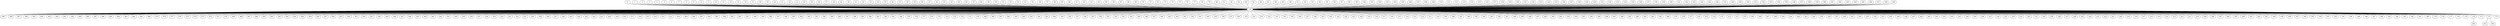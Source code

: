 graph Geo_500_r7_BFS {
170;
0;
1;
2;
3;
4;
5;
6;
7;
8;
9;
10;
11;
12;
13;
14;
15;
16;
17;
18;
19;
20;
21;
22;
23;
24;
25;
26;
27;
28;
29;
30;
31;
32;
33;
34;
35;
36;
37;
38;
39;
40;
41;
42;
43;
44;
45;
46;
47;
48;
49;
50;
51;
52;
53;
54;
55;
56;
57;
58;
59;
60;
61;
62;
63;
64;
65;
66;
67;
68;
69;
70;
71;
72;
73;
74;
75;
76;
77;
78;
79;
80;
81;
82;
83;
84;
85;
86;
87;
88;
89;
90;
91;
92;
93;
94;
95;
96;
97;
98;
99;
100;
101;
102;
103;
104;
105;
106;
107;
108;
109;
110;
111;
112;
113;
114;
115;
116;
117;
118;
119;
120;
121;
122;
123;
124;
125;
126;
127;
128;
129;
130;
131;
132;
133;
134;
135;
136;
137;
138;
139;
140;
141;
142;
143;
144;
145;
146;
147;
148;
149;
150;
151;
152;
153;
154;
155;
156;
157;
158;
159;
160;
161;
162;
163;
164;
165;
166;
167;
168;
169;
499;
498;
497;
496;
495;
494;
493;
492;
491;
490;
489;
488;
487;
486;
485;
484;
483;
482;
481;
480;
479;
478;
477;
476;
475;
474;
473;
472;
471;
470;
469;
468;
467;
466;
465;
464;
463;
462;
461;
460;
459;
458;
457;
456;
455;
454;
453;
452;
451;
450;
449;
448;
447;
446;
445;
444;
443;
442;
441;
440;
439;
438;
437;
436;
435;
434;
433;
432;
431;
430;
429;
428;
427;
426;
425;
424;
423;
422;
421;
420;
419;
418;
417;
416;
415;
414;
412;
411;
410;
409;
408;
407;
406;
405;
404;
403;
402;
401;
400;
399;
398;
397;
396;
395;
394;
392;
391;
390;
389;
388;
387;
386;
385;
384;
383;
382;
381;
380;
379;
378;
377;
376;
375;
374;
373;
372;
371;
370;
369;
368;
367;
366;
365;
364;
363;
362;
361;
360;
359;
358;
357;
356;
355;
354;
353;
352;
351;
350;
349;
348;
347;
346;
345;
344;
343;
342;
341;
340;
339;
338;
337;
336;
335;
334;
333;
332;
331;
330;
329;
328;
327;
326;
325;
324;
323;
322;
321;
320;
319;
318;
317;
316;
315;
314;
313;
312;
311;
310;
309;
308;
307;
306;
305;
304;
303;
302;
301;
300;
299;
298;
297;
296;
295;
294;
293;
292;
291;
290;
289;
288;
287;
286;
285;
284;
283;
282;
281;
280;
279;
278;
277;
276;
275;
274;
273;
272;
271;
270;
269;
268;
267;
266;
264;
263;
262;
261;
260;
259;
258;
257;
256;
255;
254;
253;
252;
251;
250;
249;
248;
247;
246;
245;
244;
243;
242;
241;
240;
239;
238;
237;
236;
235;
234;
233;
232;
231;
230;
229;
228;
227;
226;
225;
224;
223;
222;
221;
220;
219;
218;
217;
216;
215;
214;
213;
212;
211;
210;
209;
208;
207;
206;
205;
204;
203;
202;
201;
200;
199;
198;
197;
196;
195;
194;
193;
192;
191;
190;
189;
188;
187;
186;
185;
184;
183;
182;
181;
180;
179;
178;
177;
176;
175;
174;
173;
172;
171;
413;
393;
265;
0 -- 170;
1 -- 170;
2 -- 170;
3 -- 170;
4 -- 170;
5 -- 170;
6 -- 170;
7 -- 170;
8 -- 170;
9 -- 170;
10 -- 170;
11 -- 170;
12 -- 170;
13 -- 170;
14 -- 170;
15 -- 170;
16 -- 170;
17 -- 170;
18 -- 170;
19 -- 170;
20 -- 170;
21 -- 170;
22 -- 170;
23 -- 170;
24 -- 170;
25 -- 170;
26 -- 170;
27 -- 170;
28 -- 170;
29 -- 170;
30 -- 170;
31 -- 170;
32 -- 170;
33 -- 170;
34 -- 170;
35 -- 170;
36 -- 170;
37 -- 170;
38 -- 170;
39 -- 170;
40 -- 170;
41 -- 170;
42 -- 170;
43 -- 170;
44 -- 170;
45 -- 170;
46 -- 170;
47 -- 170;
48 -- 170;
49 -- 170;
50 -- 170;
51 -- 170;
52 -- 170;
53 -- 170;
54 -- 170;
55 -- 170;
56 -- 170;
57 -- 170;
58 -- 170;
59 -- 170;
60 -- 170;
61 -- 170;
62 -- 170;
63 -- 170;
64 -- 170;
65 -- 170;
66 -- 170;
67 -- 170;
68 -- 170;
69 -- 170;
70 -- 170;
71 -- 170;
72 -- 170;
73 -- 170;
74 -- 170;
75 -- 170;
76 -- 170;
77 -- 170;
78 -- 170;
79 -- 170;
80 -- 170;
81 -- 170;
82 -- 170;
83 -- 170;
84 -- 170;
85 -- 170;
86 -- 170;
87 -- 170;
88 -- 170;
89 -- 170;
90 -- 170;
91 -- 170;
92 -- 170;
93 -- 170;
94 -- 170;
95 -- 170;
96 -- 170;
97 -- 170;
98 -- 170;
99 -- 170;
100 -- 170;
101 -- 170;
102 -- 170;
103 -- 170;
104 -- 170;
105 -- 170;
106 -- 170;
107 -- 170;
108 -- 170;
109 -- 170;
110 -- 170;
111 -- 170;
112 -- 170;
113 -- 170;
114 -- 170;
115 -- 170;
116 -- 170;
117 -- 170;
118 -- 170;
119 -- 170;
120 -- 170;
121 -- 170;
122 -- 170;
123 -- 170;
124 -- 170;
125 -- 170;
126 -- 170;
127 -- 170;
128 -- 170;
129 -- 170;
130 -- 170;
131 -- 170;
132 -- 170;
133 -- 170;
134 -- 170;
135 -- 170;
136 -- 170;
137 -- 170;
138 -- 170;
139 -- 170;
140 -- 170;
141 -- 170;
142 -- 170;
143 -- 170;
144 -- 170;
145 -- 170;
146 -- 170;
147 -- 170;
148 -- 170;
149 -- 170;
150 -- 170;
151 -- 170;
152 -- 170;
153 -- 170;
154 -- 170;
155 -- 170;
156 -- 170;
157 -- 170;
158 -- 170;
159 -- 170;
160 -- 170;
161 -- 170;
162 -- 170;
163 -- 170;
164 -- 170;
165 -- 170;
166 -- 170;
167 -- 170;
168 -- 170;
169 -- 170;
170 -- 499;
170 -- 498;
170 -- 497;
170 -- 496;
170 -- 495;
170 -- 494;
170 -- 493;
170 -- 492;
170 -- 491;
170 -- 490;
170 -- 489;
170 -- 488;
170 -- 487;
170 -- 486;
170 -- 485;
170 -- 484;
170 -- 483;
170 -- 482;
170 -- 481;
170 -- 480;
170 -- 479;
170 -- 478;
170 -- 477;
170 -- 476;
170 -- 475;
170 -- 474;
170 -- 473;
170 -- 472;
170 -- 471;
170 -- 470;
170 -- 469;
170 -- 468;
170 -- 467;
170 -- 466;
170 -- 465;
170 -- 464;
170 -- 463;
170 -- 462;
170 -- 461;
170 -- 460;
170 -- 459;
170 -- 458;
170 -- 457;
170 -- 456;
170 -- 455;
170 -- 454;
170 -- 453;
170 -- 452;
170 -- 451;
170 -- 450;
170 -- 449;
170 -- 448;
170 -- 447;
170 -- 446;
170 -- 445;
170 -- 444;
170 -- 443;
170 -- 442;
170 -- 441;
170 -- 440;
170 -- 439;
170 -- 438;
170 -- 437;
170 -- 436;
170 -- 435;
170 -- 434;
170 -- 433;
170 -- 432;
170 -- 431;
170 -- 430;
170 -- 429;
170 -- 428;
170 -- 427;
170 -- 426;
170 -- 425;
170 -- 424;
170 -- 423;
170 -- 422;
170 -- 421;
170 -- 420;
170 -- 419;
170 -- 418;
170 -- 417;
170 -- 416;
170 -- 415;
170 -- 414;
170 -- 412;
170 -- 411;
170 -- 410;
170 -- 409;
170 -- 408;
170 -- 407;
170 -- 406;
170 -- 405;
170 -- 404;
170 -- 403;
170 -- 402;
170 -- 401;
170 -- 400;
170 -- 399;
170 -- 398;
170 -- 397;
170 -- 396;
170 -- 395;
170 -- 394;
170 -- 392;
170 -- 391;
170 -- 390;
170 -- 389;
170 -- 388;
170 -- 387;
170 -- 386;
170 -- 385;
170 -- 384;
170 -- 383;
170 -- 382;
170 -- 381;
170 -- 380;
170 -- 379;
170 -- 378;
170 -- 377;
170 -- 376;
170 -- 375;
170 -- 374;
170 -- 373;
170 -- 372;
170 -- 371;
170 -- 370;
170 -- 369;
170 -- 368;
170 -- 367;
170 -- 366;
170 -- 365;
170 -- 364;
170 -- 363;
170 -- 362;
170 -- 361;
170 -- 360;
170 -- 359;
170 -- 358;
170 -- 357;
170 -- 356;
170 -- 355;
170 -- 354;
170 -- 353;
170 -- 352;
170 -- 351;
170 -- 350;
170 -- 349;
170 -- 348;
170 -- 347;
170 -- 346;
170 -- 345;
170 -- 344;
170 -- 343;
170 -- 342;
170 -- 341;
170 -- 340;
170 -- 339;
170 -- 338;
170 -- 337;
170 -- 336;
170 -- 335;
170 -- 334;
170 -- 333;
170 -- 332;
170 -- 331;
170 -- 330;
170 -- 329;
170 -- 328;
170 -- 327;
170 -- 326;
170 -- 325;
170 -- 324;
170 -- 323;
170 -- 322;
170 -- 321;
170 -- 320;
170 -- 319;
170 -- 318;
170 -- 317;
170 -- 316;
170 -- 315;
170 -- 314;
170 -- 313;
170 -- 312;
170 -- 311;
170 -- 310;
170 -- 309;
170 -- 308;
170 -- 307;
170 -- 306;
170 -- 305;
170 -- 304;
170 -- 303;
170 -- 302;
170 -- 301;
170 -- 300;
170 -- 299;
170 -- 298;
170 -- 297;
170 -- 296;
170 -- 295;
170 -- 294;
170 -- 293;
170 -- 292;
170 -- 291;
170 -- 290;
170 -- 289;
170 -- 288;
170 -- 287;
170 -- 286;
170 -- 285;
170 -- 284;
170 -- 283;
170 -- 282;
170 -- 281;
170 -- 280;
170 -- 279;
170 -- 278;
170 -- 277;
170 -- 276;
170 -- 275;
170 -- 274;
170 -- 273;
170 -- 272;
170 -- 271;
170 -- 270;
170 -- 269;
170 -- 268;
170 -- 267;
170 -- 266;
170 -- 264;
170 -- 263;
170 -- 262;
170 -- 261;
170 -- 260;
170 -- 259;
170 -- 258;
170 -- 257;
170 -- 256;
170 -- 255;
170 -- 254;
170 -- 253;
170 -- 252;
170 -- 251;
170 -- 250;
170 -- 249;
170 -- 248;
170 -- 247;
170 -- 246;
170 -- 245;
170 -- 244;
170 -- 243;
170 -- 242;
170 -- 241;
170 -- 240;
170 -- 239;
170 -- 238;
170 -- 237;
170 -- 236;
170 -- 235;
170 -- 234;
170 -- 233;
170 -- 232;
170 -- 231;
170 -- 230;
170 -- 229;
170 -- 228;
170 -- 227;
170 -- 226;
170 -- 225;
170 -- 224;
170 -- 223;
170 -- 222;
170 -- 221;
170 -- 220;
170 -- 219;
170 -- 218;
170 -- 217;
170 -- 216;
170 -- 215;
170 -- 214;
170 -- 213;
170 -- 212;
170 -- 211;
170 -- 210;
170 -- 209;
170 -- 208;
170 -- 207;
170 -- 206;
170 -- 205;
170 -- 204;
170 -- 203;
170 -- 202;
170 -- 201;
170 -- 200;
170 -- 199;
170 -- 198;
170 -- 197;
170 -- 196;
170 -- 195;
170 -- 194;
170 -- 193;
170 -- 192;
170 -- 191;
170 -- 190;
170 -- 189;
170 -- 188;
170 -- 187;
170 -- 186;
170 -- 185;
170 -- 184;
170 -- 183;
170 -- 182;
170 -- 181;
170 -- 180;
170 -- 179;
170 -- 178;
170 -- 177;
170 -- 176;
170 -- 175;
170 -- 174;
170 -- 173;
170 -- 172;
170 -- 171;
172 -- 413;
172 -- 393;
174 -- 265;
}